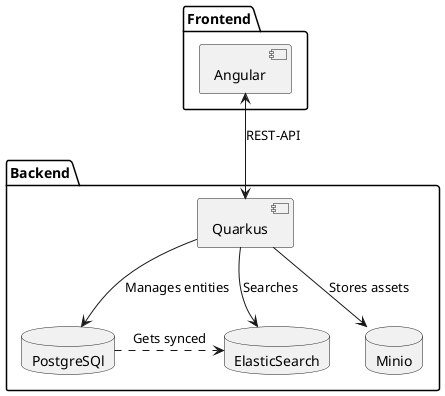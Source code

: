 @startuml archtecture
package Frontend {
    component [Angular] as fe
}
package Backend {
    database ElasticSearch as es
    component [Quarkus] as be
    database PostgreSQl as db
    database Minio as minio
}

fe <--> be: REST-API
be --> es: Searches
be --> db: Manages entities
be --> minio: Stores assets
db .> es: Gets synced
@enduml
